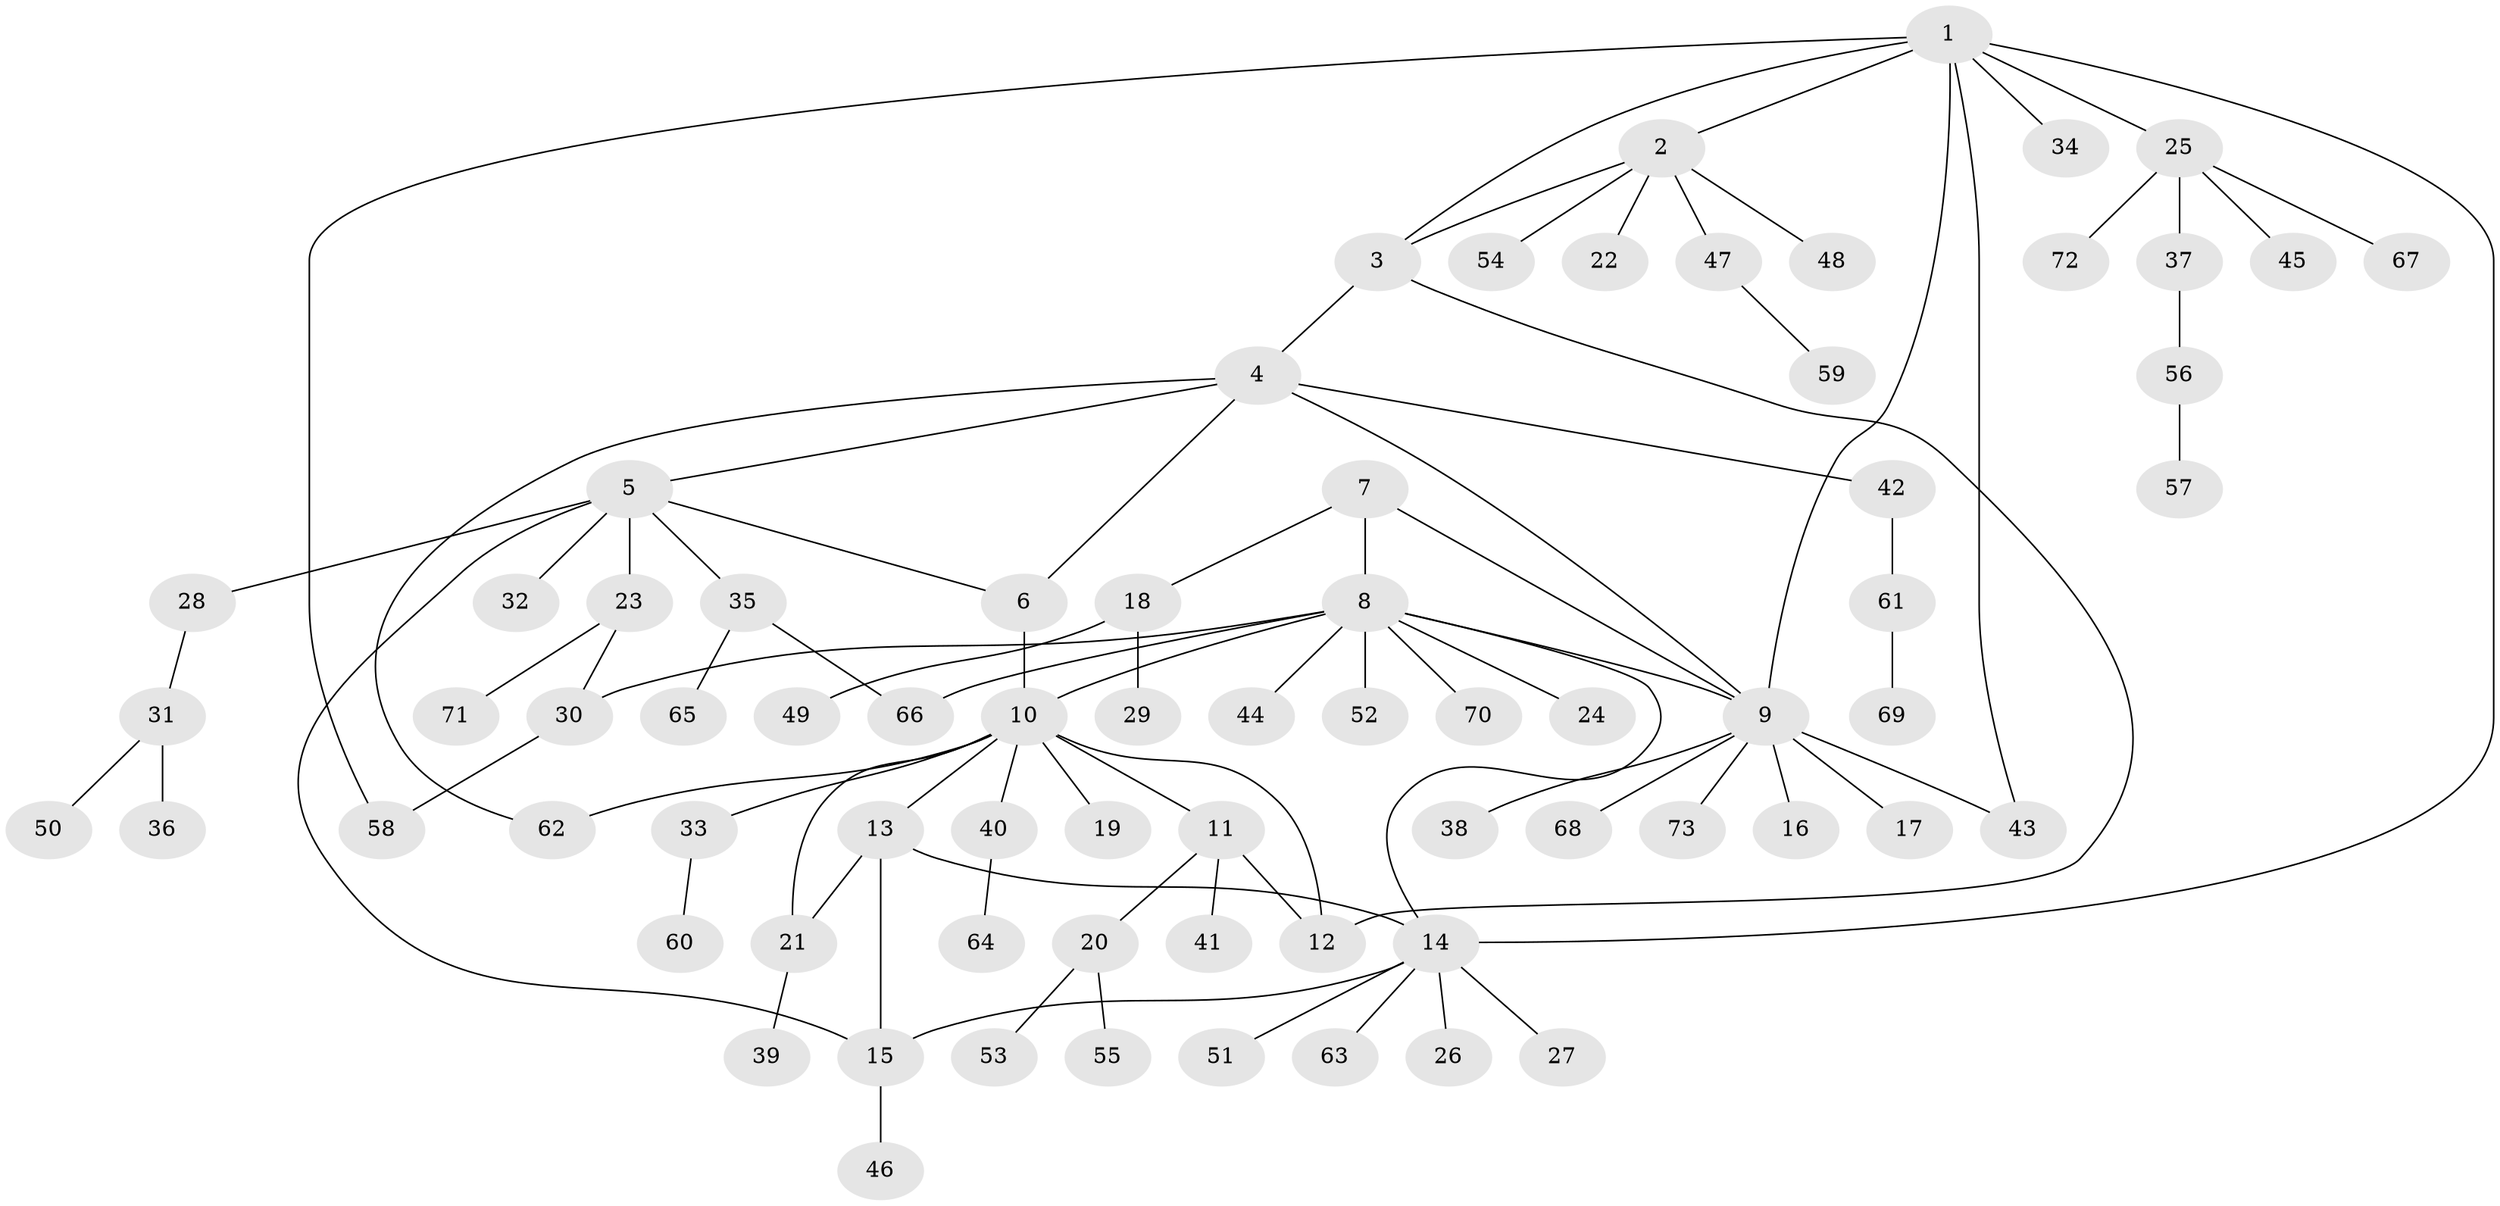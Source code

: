 // Generated by graph-tools (version 1.1) at 2025/26/03/09/25 03:26:44]
// undirected, 73 vertices, 89 edges
graph export_dot {
graph [start="1"]
  node [color=gray90,style=filled];
  1;
  2;
  3;
  4;
  5;
  6;
  7;
  8;
  9;
  10;
  11;
  12;
  13;
  14;
  15;
  16;
  17;
  18;
  19;
  20;
  21;
  22;
  23;
  24;
  25;
  26;
  27;
  28;
  29;
  30;
  31;
  32;
  33;
  34;
  35;
  36;
  37;
  38;
  39;
  40;
  41;
  42;
  43;
  44;
  45;
  46;
  47;
  48;
  49;
  50;
  51;
  52;
  53;
  54;
  55;
  56;
  57;
  58;
  59;
  60;
  61;
  62;
  63;
  64;
  65;
  66;
  67;
  68;
  69;
  70;
  71;
  72;
  73;
  1 -- 2;
  1 -- 3;
  1 -- 9;
  1 -- 14;
  1 -- 25;
  1 -- 34;
  1 -- 43;
  1 -- 58;
  2 -- 3;
  2 -- 22;
  2 -- 47;
  2 -- 48;
  2 -- 54;
  3 -- 4;
  3 -- 12;
  4 -- 5;
  4 -- 6;
  4 -- 9;
  4 -- 42;
  4 -- 62;
  5 -- 6;
  5 -- 15;
  5 -- 23;
  5 -- 28;
  5 -- 32;
  5 -- 35;
  6 -- 10;
  7 -- 8;
  7 -- 9;
  7 -- 18;
  8 -- 9;
  8 -- 10;
  8 -- 14;
  8 -- 24;
  8 -- 30;
  8 -- 44;
  8 -- 52;
  8 -- 66;
  8 -- 70;
  9 -- 16;
  9 -- 17;
  9 -- 38;
  9 -- 43;
  9 -- 68;
  9 -- 73;
  10 -- 11;
  10 -- 12;
  10 -- 13;
  10 -- 19;
  10 -- 21;
  10 -- 33;
  10 -- 40;
  10 -- 62;
  11 -- 12;
  11 -- 20;
  11 -- 41;
  13 -- 14;
  13 -- 15;
  13 -- 21;
  14 -- 15;
  14 -- 26;
  14 -- 27;
  14 -- 51;
  14 -- 63;
  15 -- 46;
  18 -- 29;
  18 -- 49;
  20 -- 53;
  20 -- 55;
  21 -- 39;
  23 -- 30;
  23 -- 71;
  25 -- 37;
  25 -- 45;
  25 -- 67;
  25 -- 72;
  28 -- 31;
  30 -- 58;
  31 -- 36;
  31 -- 50;
  33 -- 60;
  35 -- 65;
  35 -- 66;
  37 -- 56;
  40 -- 64;
  42 -- 61;
  47 -- 59;
  56 -- 57;
  61 -- 69;
}
